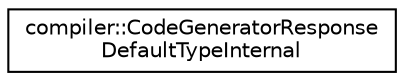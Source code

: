 digraph "类继承关系图"
{
 // LATEX_PDF_SIZE
  edge [fontname="Helvetica",fontsize="10",labelfontname="Helvetica",labelfontsize="10"];
  node [fontname="Helvetica",fontsize="10",shape=record];
  rankdir="LR";
  Node0 [label="compiler::CodeGeneratorResponse\lDefaultTypeInternal",height=0.2,width=0.4,color="black", fillcolor="white", style="filled",URL="$structcompiler_1_1CodeGeneratorResponseDefaultTypeInternal.html",tooltip=" "];
}
